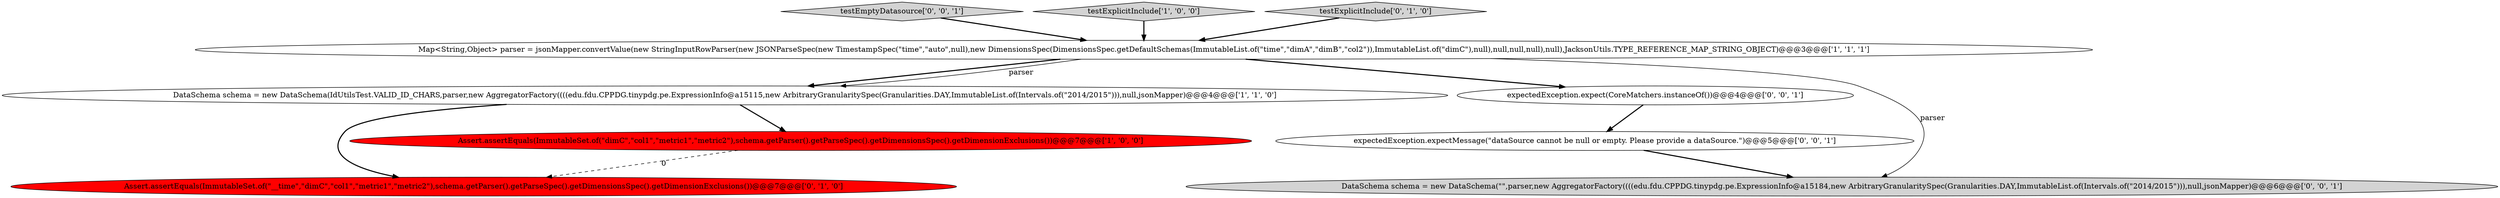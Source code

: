 digraph {
5 [style = filled, label = "Assert.assertEquals(ImmutableSet.of(\"__time\",\"dimC\",\"col1\",\"metric1\",\"metric2\"),schema.getParser().getParseSpec().getDimensionsSpec().getDimensionExclusions())@@@7@@@['0', '1', '0']", fillcolor = red, shape = ellipse image = "AAA1AAABBB2BBB"];
1 [style = filled, label = "Assert.assertEquals(ImmutableSet.of(\"dimC\",\"col1\",\"metric1\",\"metric2\"),schema.getParser().getParseSpec().getDimensionsSpec().getDimensionExclusions())@@@7@@@['1', '0', '0']", fillcolor = red, shape = ellipse image = "AAA1AAABBB1BBB"];
8 [style = filled, label = "testEmptyDatasource['0', '0', '1']", fillcolor = lightgray, shape = diamond image = "AAA0AAABBB3BBB"];
0 [style = filled, label = "DataSchema schema = new DataSchema(IdUtilsTest.VALID_ID_CHARS,parser,new AggregatorFactory((((edu.fdu.CPPDG.tinypdg.pe.ExpressionInfo@a15115,new ArbitraryGranularitySpec(Granularities.DAY,ImmutableList.of(Intervals.of(\"2014/2015\"))),null,jsonMapper)@@@4@@@['1', '1', '0']", fillcolor = white, shape = ellipse image = "AAA0AAABBB1BBB"];
6 [style = filled, label = "expectedException.expect(CoreMatchers.instanceOf())@@@4@@@['0', '0', '1']", fillcolor = white, shape = ellipse image = "AAA0AAABBB3BBB"];
2 [style = filled, label = "Map<String,Object> parser = jsonMapper.convertValue(new StringInputRowParser(new JSONParseSpec(new TimestampSpec(\"time\",\"auto\",null),new DimensionsSpec(DimensionsSpec.getDefaultSchemas(ImmutableList.of(\"time\",\"dimA\",\"dimB\",\"col2\")),ImmutableList.of(\"dimC\"),null),null,null,null),null),JacksonUtils.TYPE_REFERENCE_MAP_STRING_OBJECT)@@@3@@@['1', '1', '1']", fillcolor = white, shape = ellipse image = "AAA0AAABBB1BBB"];
3 [style = filled, label = "testExplicitInclude['1', '0', '0']", fillcolor = lightgray, shape = diamond image = "AAA0AAABBB1BBB"];
7 [style = filled, label = "DataSchema schema = new DataSchema(\"\",parser,new AggregatorFactory((((edu.fdu.CPPDG.tinypdg.pe.ExpressionInfo@a15184,new ArbitraryGranularitySpec(Granularities.DAY,ImmutableList.of(Intervals.of(\"2014/2015\"))),null,jsonMapper)@@@6@@@['0', '0', '1']", fillcolor = lightgray, shape = ellipse image = "AAA0AAABBB3BBB"];
4 [style = filled, label = "testExplicitInclude['0', '1', '0']", fillcolor = lightgray, shape = diamond image = "AAA0AAABBB2BBB"];
9 [style = filled, label = "expectedException.expectMessage(\"dataSource cannot be null or empty. Please provide a dataSource.\")@@@5@@@['0', '0', '1']", fillcolor = white, shape = ellipse image = "AAA0AAABBB3BBB"];
2->7 [style = solid, label="parser"];
2->0 [style = bold, label=""];
4->2 [style = bold, label=""];
1->5 [style = dashed, label="0"];
6->9 [style = bold, label=""];
3->2 [style = bold, label=""];
8->2 [style = bold, label=""];
9->7 [style = bold, label=""];
0->1 [style = bold, label=""];
2->6 [style = bold, label=""];
2->0 [style = solid, label="parser"];
0->5 [style = bold, label=""];
}

